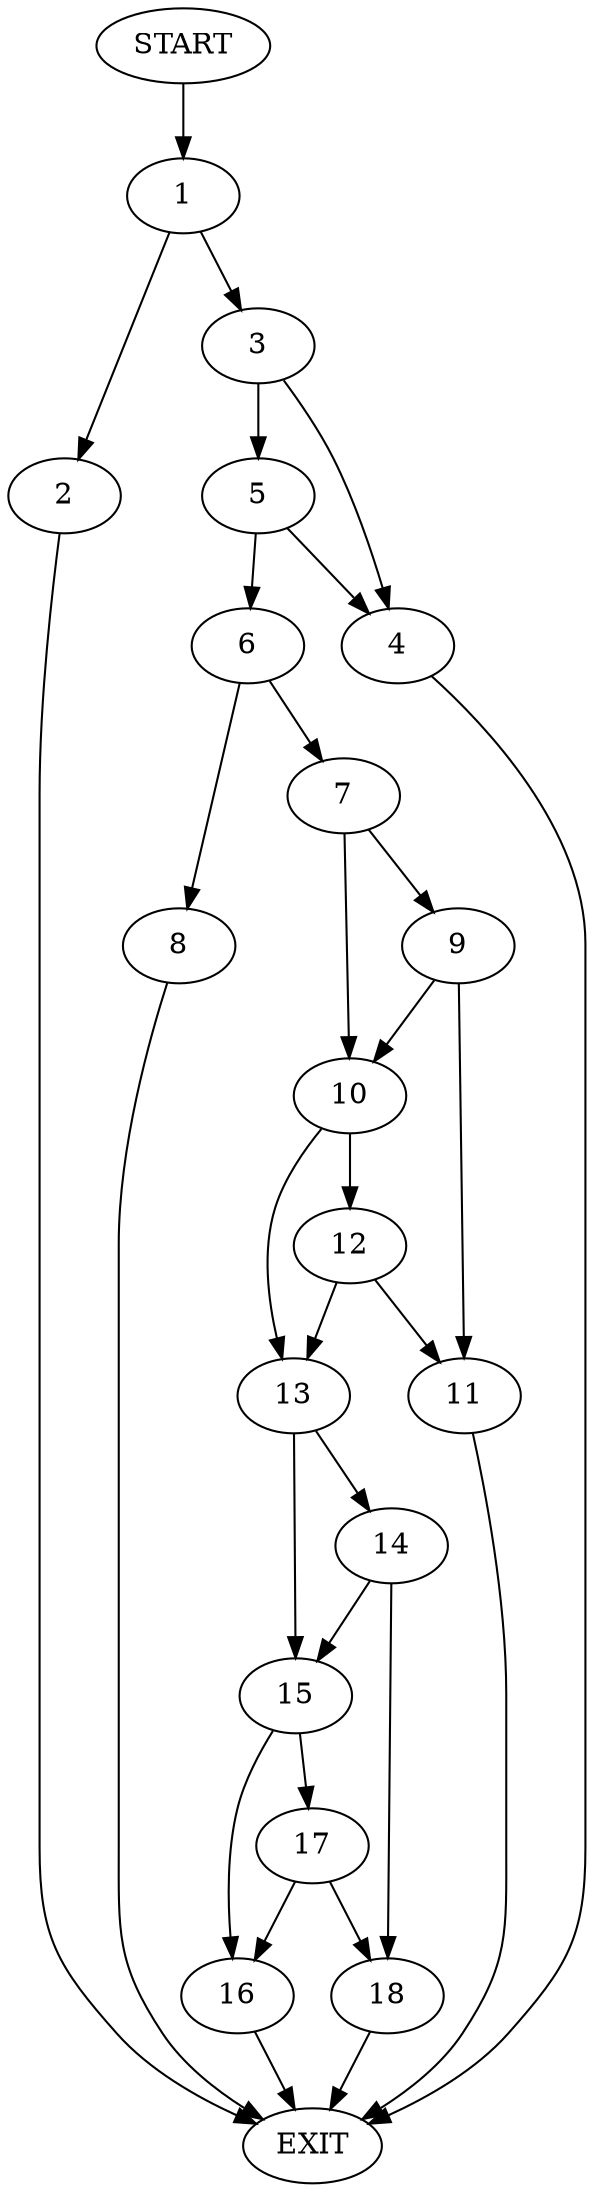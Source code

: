 digraph {
0 [label="START"]
19 [label="EXIT"]
0 -> 1
1 -> 2
1 -> 3
3 -> 4
3 -> 5
2 -> 19
4 -> 19
5 -> 4
5 -> 6
6 -> 7
6 -> 8
7 -> 9
7 -> 10
8 -> 19
9 -> 10
9 -> 11
10 -> 12
10 -> 13
11 -> 19
13 -> 14
13 -> 15
12 -> 13
12 -> 11
15 -> 16
15 -> 17
14 -> 18
14 -> 15
18 -> 19
16 -> 19
17 -> 16
17 -> 18
}
